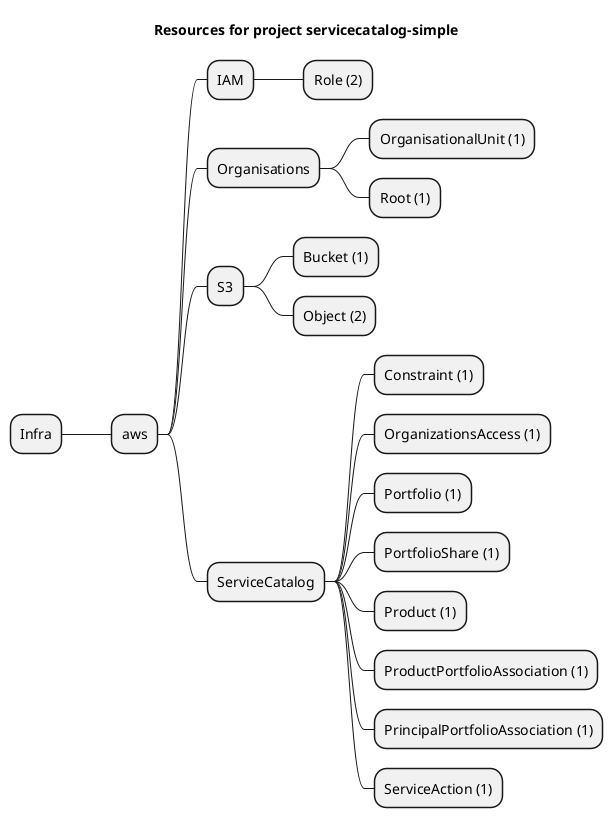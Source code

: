 @startmindmap
title Resources for project servicecatalog-simple
skinparam monochrome true
+ Infra
++ aws
+++ IAM
++++ Role (2)
+++ Organisations
++++ OrganisationalUnit (1)
++++ Root (1)
+++ S3
++++ Bucket (1)
++++ Object (2)
+++ ServiceCatalog
++++ Constraint (1)
++++ OrganizationsAccess (1)
++++ Portfolio (1)
++++ PortfolioShare (1)
++++ Product (1)
++++ ProductPortfolioAssociation (1)
++++ PrincipalPortfolioAssociation (1)
++++ ServiceAction (1)
@endmindmap